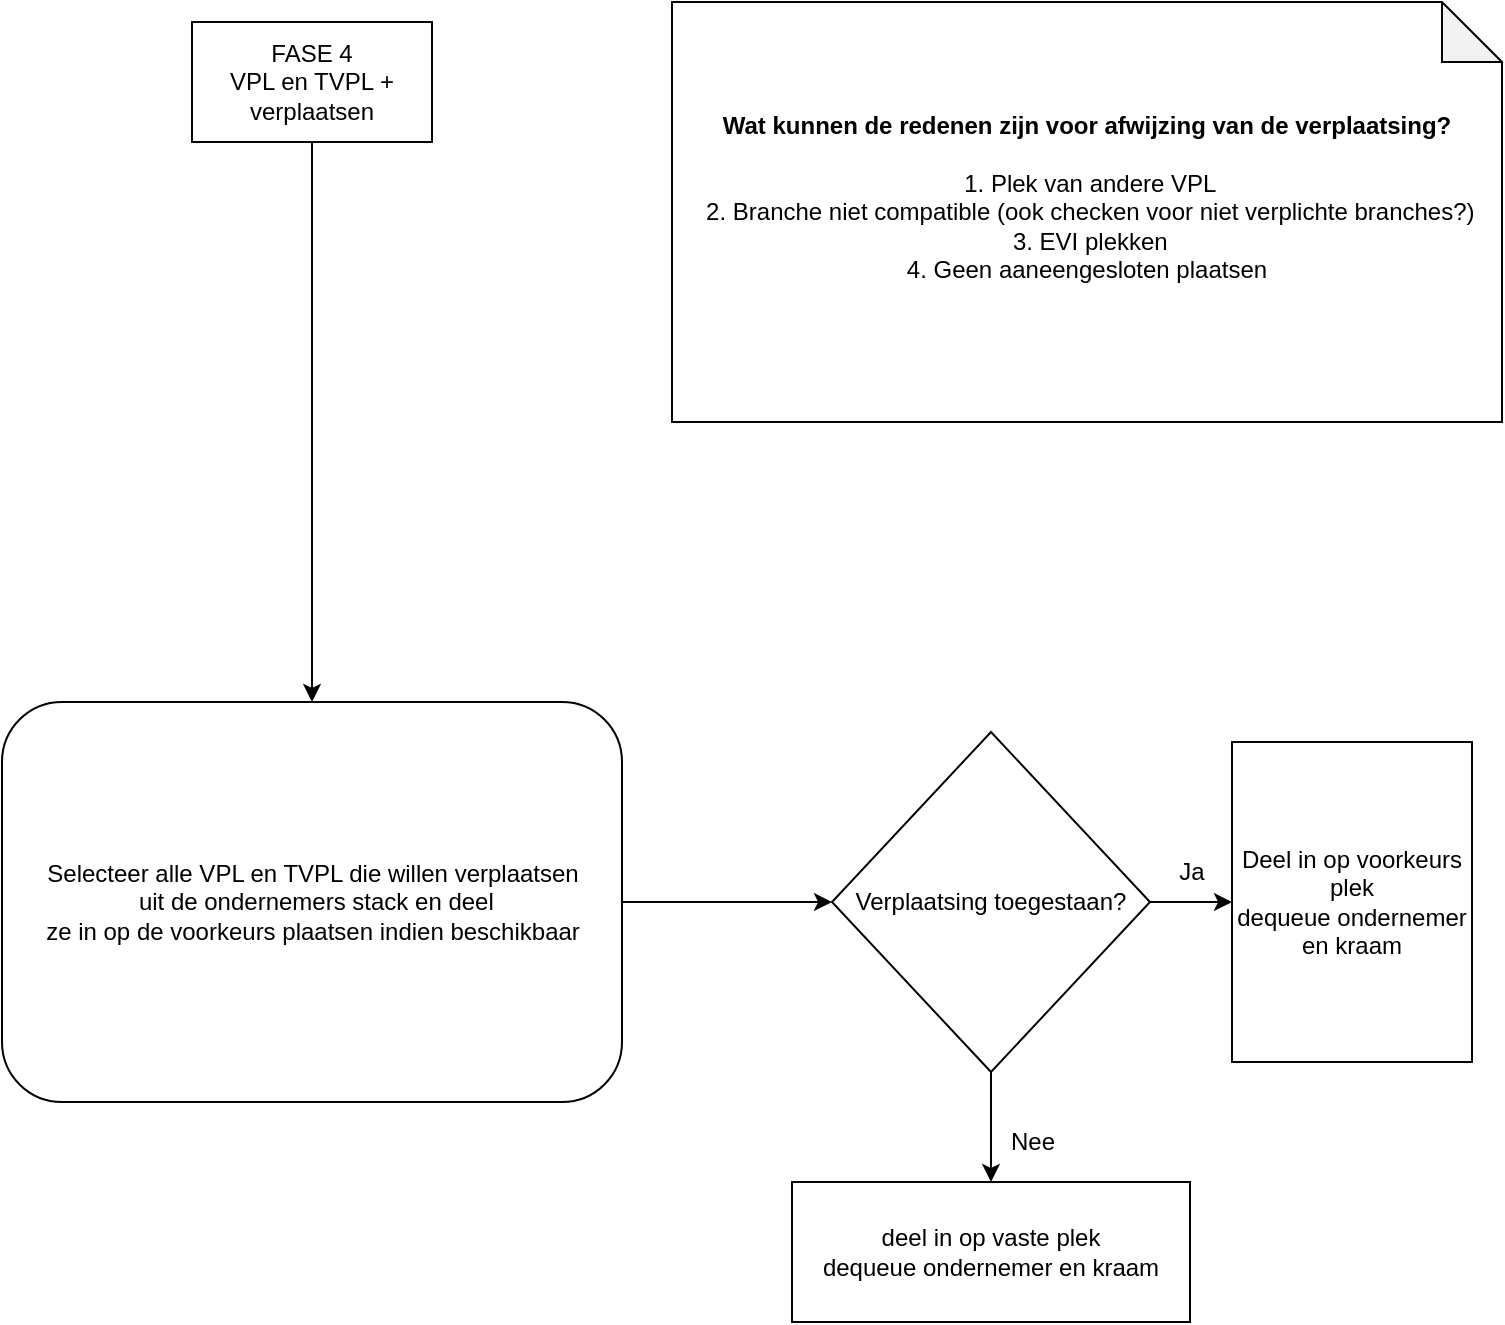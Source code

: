 <mxfile version="15.8.2" type="device"><diagram id="8G_kQcRzKDPbZKsrcRIh" name="Page-1"><mxGraphModel dx="1422" dy="800" grid="1" gridSize="10" guides="1" tooltips="1" connect="1" arrows="1" fold="1" page="1" pageScale="1" pageWidth="850" pageHeight="1100" math="0" shadow="0"><root><mxCell id="0"/><mxCell id="1" parent="0"/><mxCell id="ieDOC8BV8bFFGsOPWqQs-1" style="edgeStyle=orthogonalEdgeStyle;rounded=0;orthogonalLoop=1;jettySize=auto;html=1;" parent="1" source="ieDOC8BV8bFFGsOPWqQs-2" target="tTJVpAfG_8nQ10rzCzby-4" edge="1"><mxGeometry relative="1" as="geometry"><mxPoint x="240" y="290" as="targetPoint"/></mxGeometry></mxCell><mxCell id="ieDOC8BV8bFFGsOPWqQs-2" value="FASE 4&lt;br&gt;VPL en TVPL + verplaatsen" style="rounded=0;whiteSpace=wrap;html=1;" parent="1" vertex="1"><mxGeometry x="180" y="40" width="120" height="60" as="geometry"/></mxCell><mxCell id="ieDOC8BV8bFFGsOPWqQs-6" value="" style="edgeStyle=orthogonalEdgeStyle;rounded=0;orthogonalLoop=1;jettySize=auto;html=1;" parent="1" source="ieDOC8BV8bFFGsOPWqQs-8" target="ieDOC8BV8bFFGsOPWqQs-12" edge="1"><mxGeometry relative="1" as="geometry"/></mxCell><mxCell id="ieDOC8BV8bFFGsOPWqQs-19" style="edgeStyle=orthogonalEdgeStyle;rounded=0;orthogonalLoop=1;jettySize=auto;html=1;exitX=1;exitY=0.5;exitDx=0;exitDy=0;entryX=0;entryY=0.5;entryDx=0;entryDy=0;" parent="1" source="ieDOC8BV8bFFGsOPWqQs-8" target="ieDOC8BV8bFFGsOPWqQs-10" edge="1"><mxGeometry relative="1" as="geometry"/></mxCell><mxCell id="ieDOC8BV8bFFGsOPWqQs-8" value="Verplaatsing toegestaan?" style="rhombus;whiteSpace=wrap;html=1;" parent="1" vertex="1"><mxGeometry x="500" y="395" width="159" height="170" as="geometry"/></mxCell><mxCell id="ieDOC8BV8bFFGsOPWqQs-10" value="Deel in op voorkeurs plek&lt;br&gt;dequeue ondernemer en kraam" style="rounded=0;whiteSpace=wrap;html=1;" parent="1" vertex="1"><mxGeometry x="700" y="400" width="120" height="160" as="geometry"/></mxCell><mxCell id="ieDOC8BV8bFFGsOPWqQs-12" value="deel in op vaste plek&lt;br&gt;dequeue ondernemer en kraam" style="whiteSpace=wrap;html=1;" parent="1" vertex="1"><mxGeometry x="480" y="620" width="199" height="70" as="geometry"/></mxCell><mxCell id="ieDOC8BV8bFFGsOPWqQs-20" value="&lt;div&gt;&lt;b&gt;Wat kunnen de redenen zijn voor afwijzing van de verplaatsing?&lt;/b&gt;&lt;/div&gt;&lt;div&gt;&lt;br&gt;&lt;/div&gt;&lt;div&gt;&amp;nbsp;1. Plek van andere VPL&lt;/div&gt;&lt;div&gt;&amp;nbsp;2. Branche niet compatible (ook checken voor niet verplichte branches?)&lt;/div&gt;&lt;div&gt;&amp;nbsp;3. EVI plekken&lt;/div&gt;&lt;div&gt;4. Geen aaneengesloten plaatsen&lt;/div&gt;&lt;div&gt;&lt;br&gt;&lt;/div&gt;" style="shape=note;whiteSpace=wrap;html=1;backgroundOutline=1;darkOpacity=0.05;align=center;" parent="1" vertex="1"><mxGeometry x="420" y="30" width="415" height="210" as="geometry"/></mxCell><mxCell id="tTJVpAfG_8nQ10rzCzby-1" value="Ja" style="text;html=1;strokeColor=none;fillColor=none;align=center;verticalAlign=middle;whiteSpace=wrap;rounded=0;" vertex="1" parent="1"><mxGeometry x="650" y="450" width="60" height="30" as="geometry"/></mxCell><mxCell id="tTJVpAfG_8nQ10rzCzby-2" value="Nee" style="text;html=1;align=center;verticalAlign=middle;resizable=0;points=[];autosize=1;strokeColor=none;fillColor=none;" vertex="1" parent="1"><mxGeometry x="580" y="590" width="40" height="20" as="geometry"/></mxCell><mxCell id="tTJVpAfG_8nQ10rzCzby-5" style="edgeStyle=orthogonalEdgeStyle;rounded=0;orthogonalLoop=1;jettySize=auto;html=1;" edge="1" parent="1" source="tTJVpAfG_8nQ10rzCzby-4" target="ieDOC8BV8bFFGsOPWqQs-8"><mxGeometry relative="1" as="geometry"/></mxCell><mxCell id="tTJVpAfG_8nQ10rzCzby-4" value="" style="rounded=1;whiteSpace=wrap;html=1;" vertex="1" parent="1"><mxGeometry x="85" y="380" width="310" height="200" as="geometry"/></mxCell><mxCell id="tTJVpAfG_8nQ10rzCzby-3" value="&lt;span&gt;Selecteer alle VPL en TVPL die willen verplaatsen&lt;/span&gt;&lt;br&gt;&lt;span&gt;&amp;nbsp;uit de ondernemers stack en deel&lt;/span&gt;&lt;br&gt;&lt;span&gt;ze in op de voorkeurs plaatsen indien beschikbaar&lt;/span&gt;" style="text;html=1;align=center;verticalAlign=middle;resizable=0;points=[];autosize=1;strokeColor=none;fillColor=none;" vertex="1" parent="1"><mxGeometry x="100" y="455" width="280" height="50" as="geometry"/></mxCell></root></mxGraphModel></diagram></mxfile>